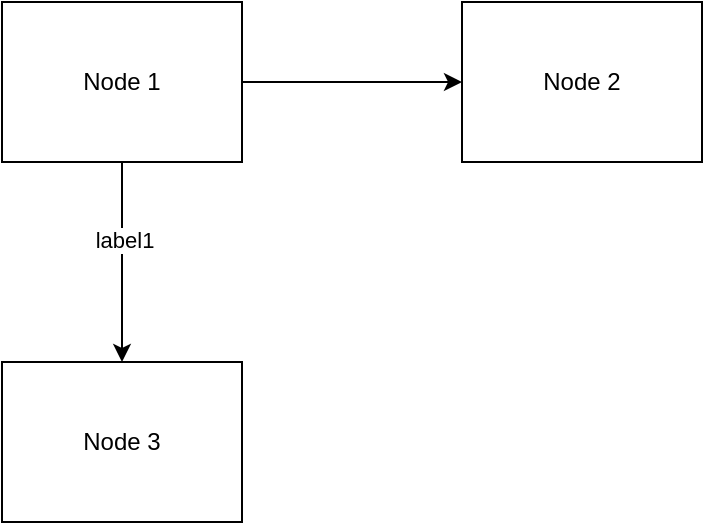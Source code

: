 <?xml version="1.0" encoding="UTF-8"?>
<mxfile version="20.2.3" type="device">
  <diagram name="Page-1" id="140236884962832">
    <mxGraphModel dx="2942" dy="1217" grid="1" gridSize="10" guides="1" tooltips="1" connect="1" arrows="1" fold="1" page="1" pageScale="1" pageWidth="850" pageHeight="1100" math="0" shadow="0">
      <root>
        <mxCell id="0" />
        <mxCell id="1" parent="0" />
        <mxCell id="5vh-vQqO_T7fT6VmDigF-140236884965712" style="edgeStyle=orthogonalEdgeStyle;rounded=0;orthogonalLoop=1;jettySize=auto;html=1;entryX=0.5;entryY=0;entryDx=0;entryDy=0;" parent="1" source="140236884963280" target="140236884964240" edge="1">
          <mxGeometry relative="1" as="geometry">
            <Array as="points">
              <mxPoint x="160" y="230" />
              <mxPoint x="160" y="230" />
            </Array>
          </mxGeometry>
        </mxCell>
        <mxCell id="g1uZYZurmc47eg6o4QuC-140236884964240" value="label1" style="edgeLabel;html=1;align=center;verticalAlign=middle;resizable=0;points=[];" vertex="1" connectable="0" parent="5vh-vQqO_T7fT6VmDigF-140236884965712">
          <mxGeometry x="-0.22" y="1" relative="1" as="geometry">
            <mxPoint as="offset" />
          </mxGeometry>
        </mxCell>
        <mxCell id="5vh-vQqO_T7fT6VmDigF-140236884965713" style="edgeStyle=orthogonalEdgeStyle;rounded=0;orthogonalLoop=1;jettySize=auto;html=1;entryX=0;entryY=0.5;entryDx=0;entryDy=0;" parent="1" source="140236884963280" target="140236884963536" edge="1">
          <mxGeometry relative="1" as="geometry" />
        </mxCell>
        <mxCell id="140236884963280" value="Node 1" style="whiteSpace=wrap;rounded=0;dashed=0;" parent="1" vertex="1">
          <mxGeometry x="100" y="100" width="120" height="80" as="geometry" />
        </mxCell>
        <mxCell id="140236884963536" value="Node 2" style="whiteSpace=wrap;rounded=0;dashed=0;" parent="1" vertex="1">
          <mxGeometry x="330" y="100" width="120" height="80" as="geometry" />
        </mxCell>
        <mxCell id="140236884964240" value="Node 3" style="whiteSpace=wrap;rounded=0;dashed=0;" parent="1" vertex="1">
          <mxGeometry x="100" y="280" width="120" height="80" as="geometry" />
        </mxCell>
      </root>
    </mxGraphModel>
  </diagram>
</mxfile>
